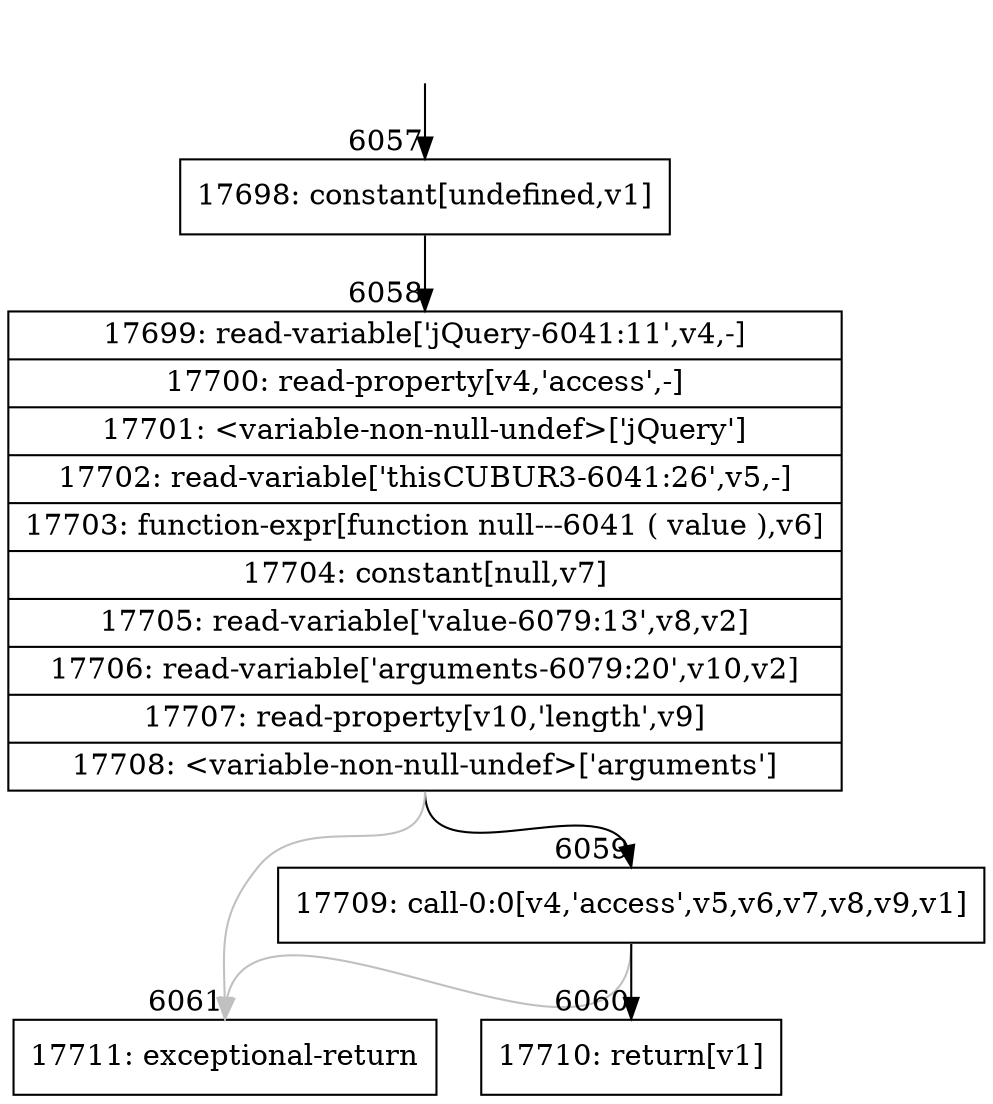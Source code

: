 digraph {
rankdir="TD"
BB_entry397[shape=none,label=""];
BB_entry397 -> BB6057 [tailport=s, headport=n, headlabel="    6057"]
BB6057 [shape=record label="{17698: constant[undefined,v1]}" ] 
BB6057 -> BB6058 [tailport=s, headport=n, headlabel="      6058"]
BB6058 [shape=record label="{17699: read-variable['jQuery-6041:11',v4,-]|17700: read-property[v4,'access',-]|17701: \<variable-non-null-undef\>['jQuery']|17702: read-variable['thisCUBUR3-6041:26',v5,-]|17703: function-expr[function null---6041 ( value ),v6]|17704: constant[null,v7]|17705: read-variable['value-6079:13',v8,v2]|17706: read-variable['arguments-6079:20',v10,v2]|17707: read-property[v10,'length',v9]|17708: \<variable-non-null-undef\>['arguments']}" ] 
BB6058 -> BB6059 [tailport=s, headport=n, headlabel="      6059"]
BB6058 -> BB6061 [tailport=s, headport=n, color=gray, headlabel="      6061"]
BB6059 [shape=record label="{17709: call-0:0[v4,'access',v5,v6,v7,v8,v9,v1]}" ] 
BB6059 -> BB6060 [tailport=s, headport=n, headlabel="      6060"]
BB6059 -> BB6061 [tailport=s, headport=n, color=gray]
BB6060 [shape=record label="{17710: return[v1]}" ] 
BB6061 [shape=record label="{17711: exceptional-return}" ] 
}
